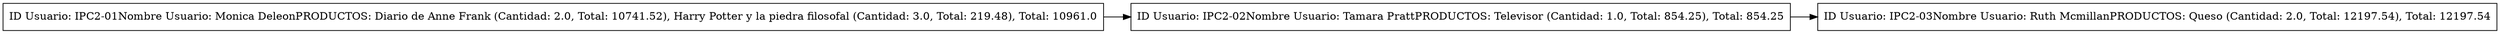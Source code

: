 digraph G {
rankdir=LR;
node [shape=record];
nodo0 [label="ID Usuario: IPC2-01
Nombre Usuario: Monica Deleon
PRODUCTOS: Diario de Anne Frank (Cantidad: 2.0, Total: 10741.52), Harry Potter y la piedra filosofal (Cantidad: 3.0, Total: 219.48), 
Total: 10961.0"];
nodo1 [label="ID Usuario: IPC2-02
Nombre Usuario: Tamara Pratt
PRODUCTOS: Televisor (Cantidad: 1.0, Total: 854.25), 
Total: 854.25"];
nodo2 [label="ID Usuario: IPC2-03
Nombre Usuario: Ruth Mcmillan
PRODUCTOS: Queso (Cantidad: 2.0, Total: 12197.54), 
Total: 12197.54"];
nodo0 -> nodo1;
nodo1 -> nodo2;
}